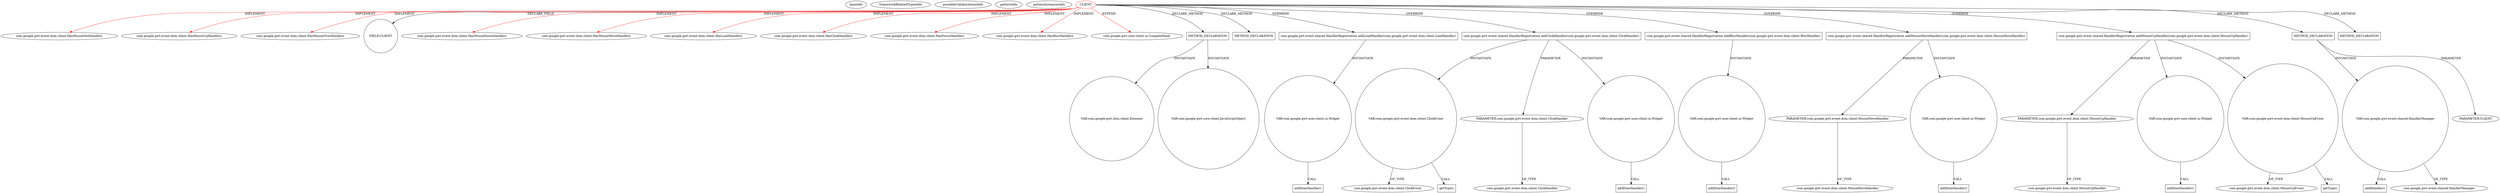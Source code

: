 digraph {
baseInfo[graphId=672,category="pattern",isAnonymous=false,possibleRelation=false]
frameworkRelatedTypesInfo[0="com.google.gwt.event.dom.client.HasBlurHandlers",1="com.google.gwt.event.dom.client.HasLoadHandlers",2="com.google.gwt.event.dom.client.HasMouseUpHandlers",3="com.google.gwt.event.dom.client.HasClickHandlers",4="com.google.gwt.event.dom.client.HasFocusHandlers",5="com.google.gwt.event.dom.client.HasMouseDownHandlers",6="com.google.gwt.event.dom.client.HasMouseOverHandlers",7="com.google.gwt.user.client.ui.ComplexPanel",8="com.google.gwt.event.dom.client.HasMouseOutHandlers",9="com.google.gwt.event.dom.client.HasMouseMoveHandlers"]
possibleCollaborationsInfo[]
patternInfo[frequency=3.0,patternRootClient=0]
patternInstancesInfo[0="mguiral-GwtSvgLib~/mguiral-GwtSvgLib/GwtSvgLib-master/src/gwt/html5/svg/client/user/ui/SVGSymbolWidget.java~SVGSymbolWidget~3998",1="mguiral-GwtSvgLib~/mguiral-GwtSvgLib/GwtSvgLib-master/src/gwt/html5/svg/client/user/ui/SVGGraphicalWidget.java~SVGGraphicalWidget~3974",2="mguiral-GwtSvgLib~/mguiral-GwtSvgLib/GwtSvgLib-master/src/gwt/html5/svg/client/user/ui/SVGSwitchWidget.java~SVGSwitchWidget~4001"]
9[label="com.google.gwt.event.dom.client.HasMouseOutHandlers",vertexType="FRAMEWORK_INTERFACE_TYPE",isFrameworkType=false]
0[label="CLIENT",vertexType="ROOT_CLIENT_CLASS_DECLARATION",isFrameworkType=false,color=red]
6[label="com.google.gwt.event.dom.client.HasMouseUpHandlers",vertexType="FRAMEWORK_INTERFACE_TYPE",isFrameworkType=false]
7[label="com.google.gwt.event.dom.client.HasMouseOverHandlers",vertexType="FRAMEWORK_INTERFACE_TYPE",isFrameworkType=false]
11[label="FIELD:CLIENT",vertexType="FIELD_DECLARATION",isFrameworkType=false,shape=circle]
5[label="com.google.gwt.event.dom.client.HasMouseDownHandlers",vertexType="FRAMEWORK_INTERFACE_TYPE",isFrameworkType=false]
8[label="com.google.gwt.event.dom.client.HasMouseMoveHandlers",vertexType="FRAMEWORK_INTERFACE_TYPE",isFrameworkType=false]
10[label="com.google.gwt.event.dom.client.HasLoadHandlers",vertexType="FRAMEWORK_INTERFACE_TYPE",isFrameworkType=false]
4[label="com.google.gwt.event.dom.client.HasClickHandlers",vertexType="FRAMEWORK_INTERFACE_TYPE",isFrameworkType=false]
2[label="com.google.gwt.event.dom.client.HasFocusHandlers",vertexType="FRAMEWORK_INTERFACE_TYPE",isFrameworkType=false]
3[label="com.google.gwt.event.dom.client.HasBlurHandlers",vertexType="FRAMEWORK_INTERFACE_TYPE",isFrameworkType=false]
1[label="com.google.gwt.user.client.ui.ComplexPanel",vertexType="FRAMEWORK_CLASS_TYPE",isFrameworkType=false]
111[label="METHOD_DECLARATION",vertexType="CLIENT_METHOD_DECLARATION",isFrameworkType=false,shape=box]
117[label="VAR:com.google.gwt.dom.client.Element",vertexType="VARIABLE_EXPRESION",isFrameworkType=false,shape=circle]
114[label="VAR:com.google.gwt.core.client.JavaScriptObject",vertexType="VARIABLE_EXPRESION",isFrameworkType=false,shape=circle]
120[label="METHOD_DECLARATION",vertexType="CLIENT_METHOD_DECLARATION",isFrameworkType=false,shape=box]
94[label="com.google.gwt.event.shared.HandlerRegistration addLoadHandler(com.google.gwt.event.dom.client.LoadHandler)",vertexType="OVERRIDING_METHOD_DECLARATION",isFrameworkType=false,shape=box]
34[label="com.google.gwt.event.shared.HandlerRegistration addClickHandler(com.google.gwt.event.dom.client.ClickHandler)",vertexType="OVERRIDING_METHOD_DECLARATION",isFrameworkType=false,shape=box]
41[label="VAR:com.google.gwt.event.dom.client.ClickEvent",vertexType="VARIABLE_EXPRESION",isFrameworkType=false,shape=circle]
43[label="com.google.gwt.event.dom.client.ClickEvent",vertexType="FRAMEWORK_CLASS_TYPE",isFrameworkType=false]
42[label="getType()",vertexType="INSIDE_CALL",isFrameworkType=false,shape=box]
36[label="PARAMETER:com.google.gwt.event.dom.client.ClickHandler",vertexType="PARAMETER_DECLARATION",isFrameworkType=false]
37[label="com.google.gwt.event.dom.client.ClickHandler",vertexType="FRAMEWORK_INTERFACE_TYPE",isFrameworkType=false]
98[label="VAR:com.google.gwt.user.client.ui.Widget",vertexType="VARIABLE_EXPRESION",isFrameworkType=false,shape=circle]
99[label="addDomHandler()",vertexType="INSIDE_CALL",isFrameworkType=false,shape=box]
24[label="com.google.gwt.event.shared.HandlerRegistration addBlurHandler(com.google.gwt.event.dom.client.BlurHandler)",vertexType="OVERRIDING_METHOD_DECLARATION",isFrameworkType=false,shape=box]
38[label="VAR:com.google.gwt.user.client.ui.Widget",vertexType="VARIABLE_EXPRESION",isFrameworkType=false,shape=circle]
39[label="addDomHandler()",vertexType="INSIDE_CALL",isFrameworkType=false,shape=box]
28[label="VAR:com.google.gwt.user.client.ui.Widget",vertexType="VARIABLE_EXPRESION",isFrameworkType=false,shape=circle]
29[label="addDomHandler()",vertexType="INSIDE_CALL",isFrameworkType=false,shape=box]
74[label="com.google.gwt.event.shared.HandlerRegistration addMouseMoveHandler(com.google.gwt.event.dom.client.MouseMoveHandler)",vertexType="OVERRIDING_METHOD_DECLARATION",isFrameworkType=false,shape=box]
76[label="PARAMETER:com.google.gwt.event.dom.client.MouseMoveHandler",vertexType="PARAMETER_DECLARATION",isFrameworkType=false]
77[label="com.google.gwt.event.dom.client.MouseMoveHandler",vertexType="FRAMEWORK_INTERFACE_TYPE",isFrameworkType=false]
78[label="VAR:com.google.gwt.user.client.ui.Widget",vertexType="VARIABLE_EXPRESION",isFrameworkType=false,shape=circle]
79[label="addDomHandler()",vertexType="INSIDE_CALL",isFrameworkType=false,shape=box]
54[label="com.google.gwt.event.shared.HandlerRegistration addMouseUpHandler(com.google.gwt.event.dom.client.MouseUpHandler)",vertexType="OVERRIDING_METHOD_DECLARATION",isFrameworkType=false,shape=box]
56[label="PARAMETER:com.google.gwt.event.dom.client.MouseUpHandler",vertexType="PARAMETER_DECLARATION",isFrameworkType=false]
57[label="com.google.gwt.event.dom.client.MouseUpHandler",vertexType="FRAMEWORK_INTERFACE_TYPE",isFrameworkType=false]
58[label="VAR:com.google.gwt.user.client.ui.Widget",vertexType="VARIABLE_EXPRESION",isFrameworkType=false,shape=circle]
59[label="addDomHandler()",vertexType="INSIDE_CALL",isFrameworkType=false,shape=box]
61[label="VAR:com.google.gwt.event.dom.client.MouseUpEvent",vertexType="VARIABLE_EXPRESION",isFrameworkType=false,shape=circle]
63[label="com.google.gwt.event.dom.client.MouseUpEvent",vertexType="FRAMEWORK_CLASS_TYPE",isFrameworkType=false]
62[label="getType()",vertexType="INSIDE_CALL",isFrameworkType=false,shape=box]
128[label="METHOD_DECLARATION",vertexType="CLIENT_METHOD_DECLARATION",isFrameworkType=false,shape=box]
133[label="VAR:com.google.gwt.event.shared.HandlerManager",vertexType="VARIABLE_EXPRESION",isFrameworkType=false,shape=circle]
134[label="addHandler()",vertexType="INSIDE_CALL",isFrameworkType=false,shape=box]
135[label="com.google.gwt.event.shared.HandlerManager",vertexType="FRAMEWORK_CLASS_TYPE",isFrameworkType=false]
130[label="PARAMETER:CLIENT",vertexType="PARAMETER_DECLARATION",isFrameworkType=false]
105[label="METHOD_DECLARATION",vertexType="CLIENT_METHOD_DECLARATION",isFrameworkType=false,shape=box]
38->39[label="CALL"]
0->3[label="IMPLEMENT",color=red]
0->10[label="IMPLEMENT",color=red]
0->105[label="DECLARE_METHOD"]
41->42[label="CALL"]
28->29[label="CALL"]
34->38[label="INSTANTIATE"]
74->78[label="INSTANTIATE"]
98->99[label="CALL"]
78->79[label="CALL"]
54->56[label="PARAMETER"]
0->24[label="OVERRIDE"]
54->58[label="INSTANTIATE"]
0->74[label="OVERRIDE"]
133->135[label="OF_TYPE"]
61->62[label="CALL"]
34->41[label="INSTANTIATE"]
0->6[label="IMPLEMENT",color=red]
58->59[label="CALL"]
0->4[label="IMPLEMENT",color=red]
0->111[label="DECLARE_METHOD"]
0->2[label="IMPLEMENT",color=red]
0->5[label="IMPLEMENT",color=red]
0->120[label="DECLARE_METHOD"]
34->36[label="PARAMETER"]
0->7[label="IMPLEMENT",color=red]
61->63[label="OF_TYPE"]
0->128[label="DECLARE_METHOD"]
76->77[label="OF_TYPE"]
128->133[label="INSTANTIATE"]
133->134[label="CALL"]
36->37[label="OF_TYPE"]
0->34[label="OVERRIDE"]
94->98[label="INSTANTIATE"]
111->114[label="INSTANTIATE"]
54->61[label="INSTANTIATE"]
0->1[label="EXTEND",color=red]
24->28[label="INSTANTIATE"]
41->43[label="OF_TYPE"]
0->9[label="IMPLEMENT",color=red]
0->11[label="DECLARE_FIELD"]
111->117[label="INSTANTIATE"]
0->8[label="IMPLEMENT",color=red]
0->54[label="OVERRIDE"]
74->76[label="PARAMETER"]
56->57[label="OF_TYPE"]
128->130[label="PARAMETER"]
0->94[label="OVERRIDE"]
}
